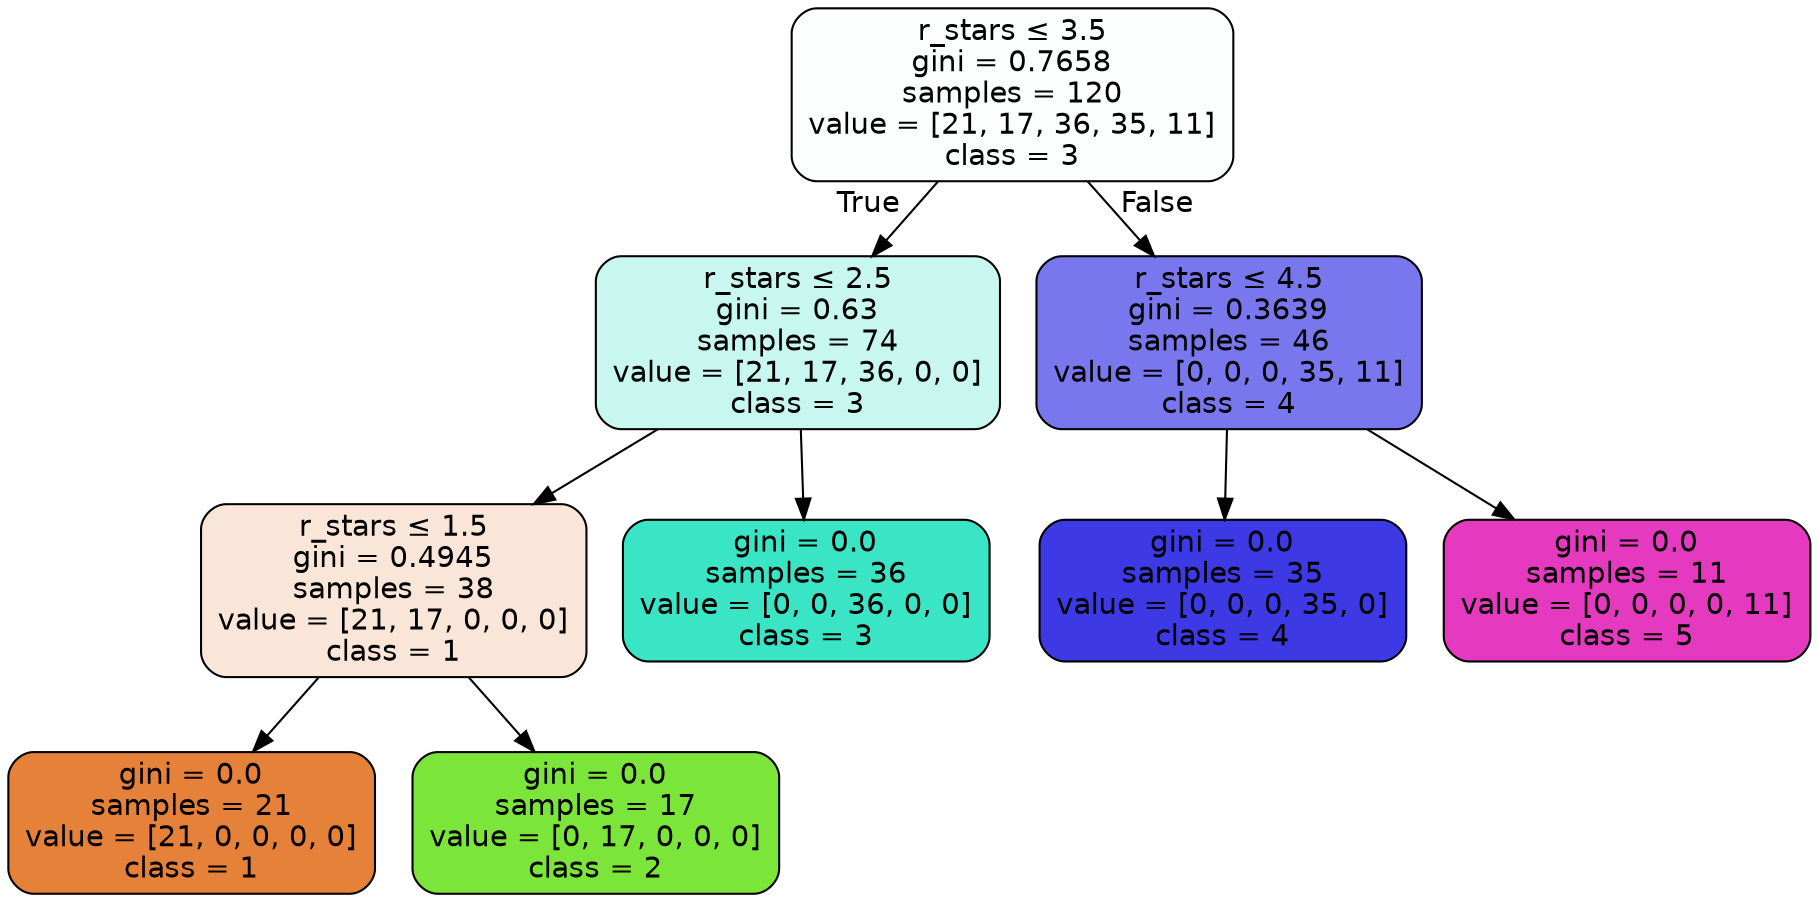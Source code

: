 digraph Tree {
node [shape=box, style="filled, rounded", color="black", fontname=helvetica] ;
edge [fontname=helvetica] ;
0 [label=<r_stars &le; 3.5<br/>gini = 0.7658<br/>samples = 120<br/>value = [21, 17, 36, 35, 11]<br/>class = 3>, fillcolor="#39e5c503"] ;
1 [label=<r_stars &le; 2.5<br/>gini = 0.63<br/>samples = 74<br/>value = [21, 17, 36, 0, 0]<br/>class = 3>, fillcolor="#39e5c548"] ;
0 -> 1 [labeldistance=2.5, labelangle=45, headlabel="True"] ;
2 [label=<r_stars &le; 1.5<br/>gini = 0.4945<br/>samples = 38<br/>value = [21, 17, 0, 0, 0]<br/>class = 1>, fillcolor="#e5813931"] ;
1 -> 2 ;
3 [label=<gini = 0.0<br/>samples = 21<br/>value = [21, 0, 0, 0, 0]<br/>class = 1>, fillcolor="#e58139ff"] ;
2 -> 3 ;
4 [label=<gini = 0.0<br/>samples = 17<br/>value = [0, 17, 0, 0, 0]<br/>class = 2>, fillcolor="#7be539ff"] ;
2 -> 4 ;
5 [label=<gini = 0.0<br/>samples = 36<br/>value = [0, 0, 36, 0, 0]<br/>class = 3>, fillcolor="#39e5c5ff"] ;
1 -> 5 ;
6 [label=<r_stars &le; 4.5<br/>gini = 0.3639<br/>samples = 46<br/>value = [0, 0, 0, 35, 11]<br/>class = 4>, fillcolor="#3c39e5af"] ;
0 -> 6 [labeldistance=2.5, labelangle=-45, headlabel="False"] ;
7 [label=<gini = 0.0<br/>samples = 35<br/>value = [0, 0, 0, 35, 0]<br/>class = 4>, fillcolor="#3c39e5ff"] ;
6 -> 7 ;
8 [label=<gini = 0.0<br/>samples = 11<br/>value = [0, 0, 0, 0, 11]<br/>class = 5>, fillcolor="#e539c0ff"] ;
6 -> 8 ;
}